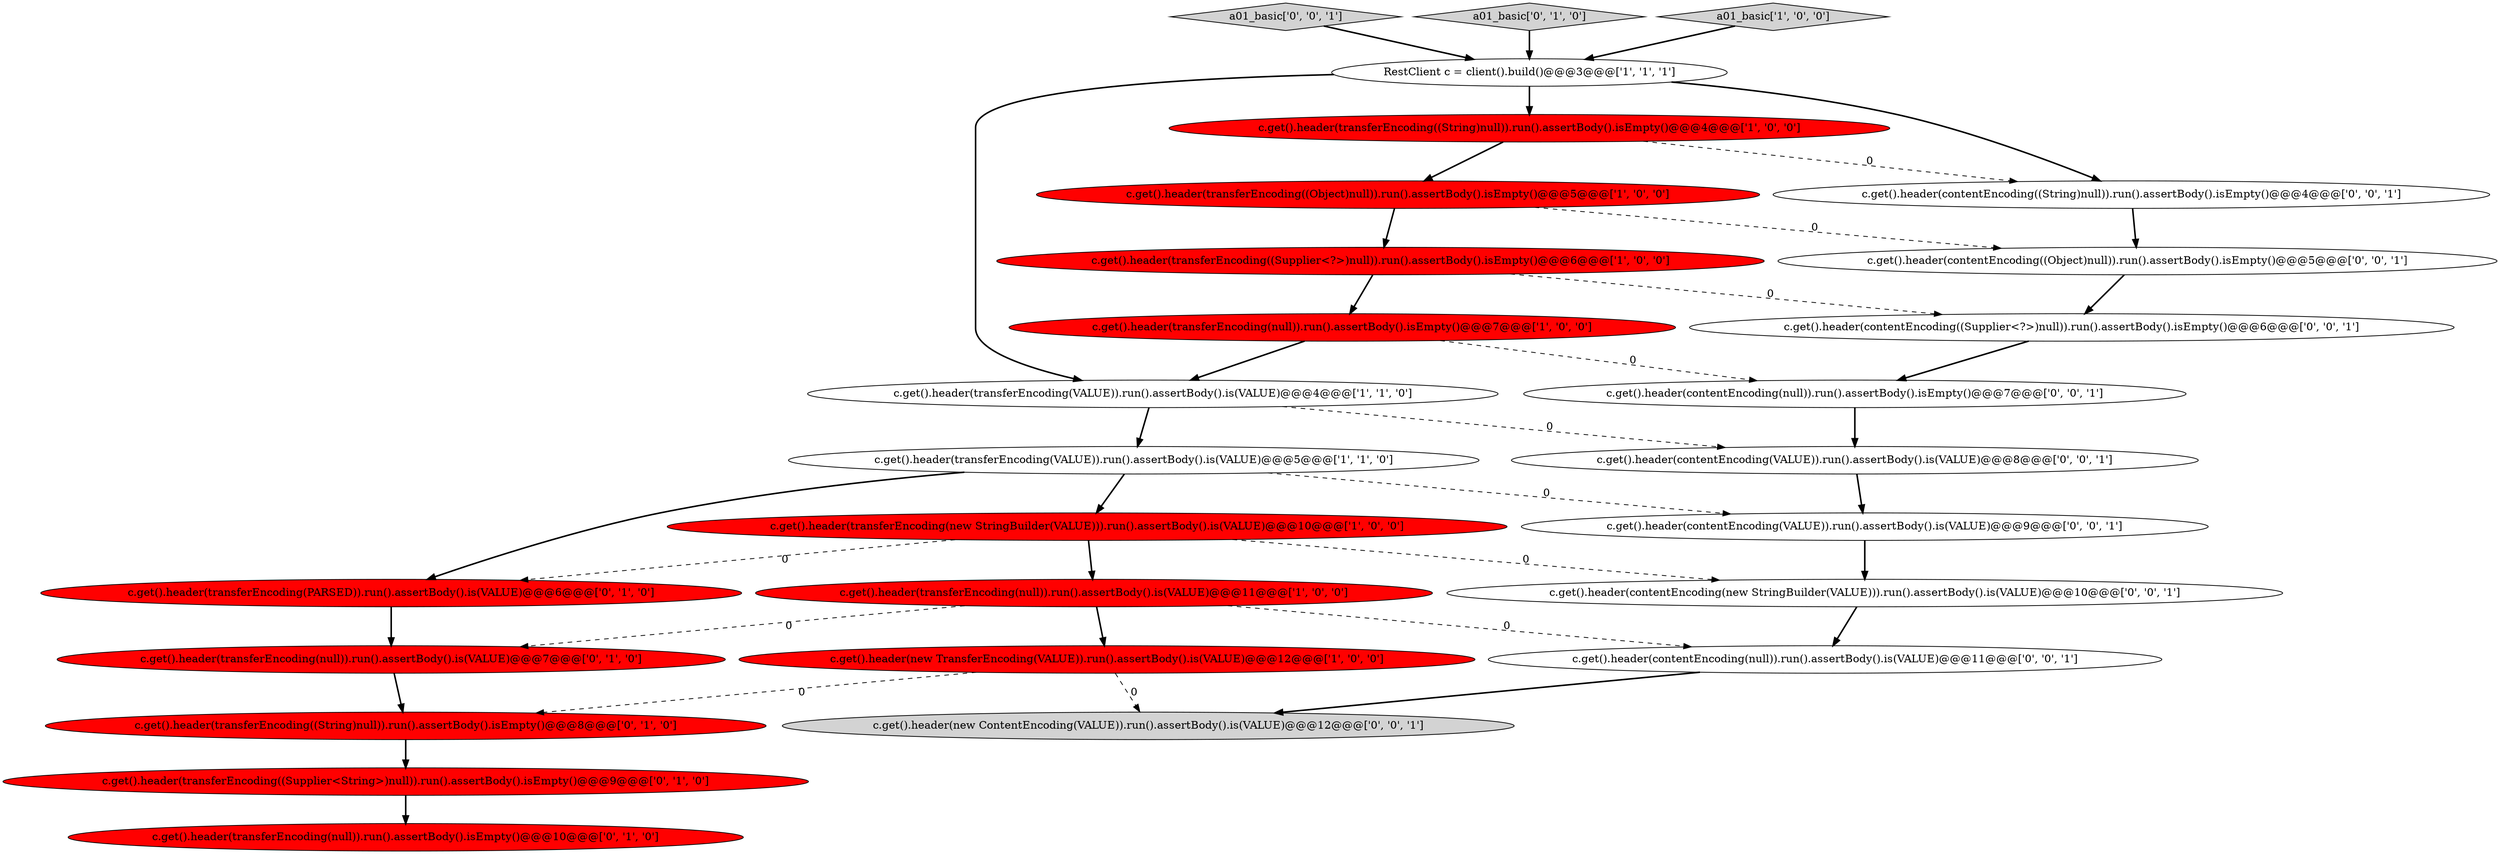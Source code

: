 digraph {
15 [style = filled, label = "c.get().header(transferEncoding(PARSED)).run().assertBody().is(VALUE)@@@6@@@['0', '1', '0']", fillcolor = red, shape = ellipse image = "AAA1AAABBB2BBB"];
11 [style = filled, label = "c.get().header(transferEncoding((String)null)).run().assertBody().isEmpty()@@@8@@@['0', '1', '0']", fillcolor = red, shape = ellipse image = "AAA1AAABBB2BBB"];
0 [style = filled, label = "c.get().header(transferEncoding(new StringBuilder(VALUE))).run().assertBody().is(VALUE)@@@10@@@['1', '0', '0']", fillcolor = red, shape = ellipse image = "AAA1AAABBB1BBB"];
2 [style = filled, label = "c.get().header(transferEncoding(VALUE)).run().assertBody().is(VALUE)@@@4@@@['1', '1', '0']", fillcolor = white, shape = ellipse image = "AAA0AAABBB1BBB"];
24 [style = filled, label = "c.get().header(contentEncoding((Supplier<?>)null)).run().assertBody().isEmpty()@@@6@@@['0', '0', '1']", fillcolor = white, shape = ellipse image = "AAA0AAABBB3BBB"];
22 [style = filled, label = "c.get().header(contentEncoding(null)).run().assertBody().isEmpty()@@@7@@@['0', '0', '1']", fillcolor = white, shape = ellipse image = "AAA0AAABBB3BBB"];
26 [style = filled, label = "c.get().header(contentEncoding((Object)null)).run().assertBody().isEmpty()@@@5@@@['0', '0', '1']", fillcolor = white, shape = ellipse image = "AAA0AAABBB3BBB"];
1 [style = filled, label = "c.get().header(transferEncoding((Object)null)).run().assertBody().isEmpty()@@@5@@@['1', '0', '0']", fillcolor = red, shape = ellipse image = "AAA1AAABBB1BBB"];
17 [style = filled, label = "c.get().header(contentEncoding(VALUE)).run().assertBody().is(VALUE)@@@8@@@['0', '0', '1']", fillcolor = white, shape = ellipse image = "AAA0AAABBB3BBB"];
21 [style = filled, label = "a01_basic['0', '0', '1']", fillcolor = lightgray, shape = diamond image = "AAA0AAABBB3BBB"];
23 [style = filled, label = "c.get().header(contentEncoding(new StringBuilder(VALUE))).run().assertBody().is(VALUE)@@@10@@@['0', '0', '1']", fillcolor = white, shape = ellipse image = "AAA0AAABBB3BBB"];
14 [style = filled, label = "c.get().header(transferEncoding((Supplier<String>)null)).run().assertBody().isEmpty()@@@9@@@['0', '1', '0']", fillcolor = red, shape = ellipse image = "AAA1AAABBB2BBB"];
12 [style = filled, label = "a01_basic['0', '1', '0']", fillcolor = lightgray, shape = diamond image = "AAA0AAABBB2BBB"];
25 [style = filled, label = "c.get().header(contentEncoding(null)).run().assertBody().is(VALUE)@@@11@@@['0', '0', '1']", fillcolor = white, shape = ellipse image = "AAA0AAABBB3BBB"];
8 [style = filled, label = "c.get().header(transferEncoding(null)).run().assertBody().isEmpty()@@@7@@@['1', '0', '0']", fillcolor = red, shape = ellipse image = "AAA1AAABBB1BBB"];
4 [style = filled, label = "c.get().header(transferEncoding(VALUE)).run().assertBody().is(VALUE)@@@5@@@['1', '1', '0']", fillcolor = white, shape = ellipse image = "AAA0AAABBB1BBB"];
6 [style = filled, label = "c.get().header(transferEncoding(null)).run().assertBody().is(VALUE)@@@11@@@['1', '0', '0']", fillcolor = red, shape = ellipse image = "AAA1AAABBB1BBB"];
5 [style = filled, label = "c.get().header(transferEncoding((String)null)).run().assertBody().isEmpty()@@@4@@@['1', '0', '0']", fillcolor = red, shape = ellipse image = "AAA1AAABBB1BBB"];
3 [style = filled, label = "c.get().header(transferEncoding((Supplier<?>)null)).run().assertBody().isEmpty()@@@6@@@['1', '0', '0']", fillcolor = red, shape = ellipse image = "AAA1AAABBB1BBB"];
19 [style = filled, label = "c.get().header(contentEncoding(VALUE)).run().assertBody().is(VALUE)@@@9@@@['0', '0', '1']", fillcolor = white, shape = ellipse image = "AAA0AAABBB3BBB"];
9 [style = filled, label = "a01_basic['1', '0', '0']", fillcolor = lightgray, shape = diamond image = "AAA0AAABBB1BBB"];
18 [style = filled, label = "c.get().header(new ContentEncoding(VALUE)).run().assertBody().is(VALUE)@@@12@@@['0', '0', '1']", fillcolor = lightgray, shape = ellipse image = "AAA0AAABBB3BBB"];
16 [style = filled, label = "c.get().header(transferEncoding(null)).run().assertBody().isEmpty()@@@10@@@['0', '1', '0']", fillcolor = red, shape = ellipse image = "AAA1AAABBB2BBB"];
7 [style = filled, label = "c.get().header(new TransferEncoding(VALUE)).run().assertBody().is(VALUE)@@@12@@@['1', '0', '0']", fillcolor = red, shape = ellipse image = "AAA1AAABBB1BBB"];
20 [style = filled, label = "c.get().header(contentEncoding((String)null)).run().assertBody().isEmpty()@@@4@@@['0', '0', '1']", fillcolor = white, shape = ellipse image = "AAA0AAABBB3BBB"];
10 [style = filled, label = "RestClient c = client().build()@@@3@@@['1', '1', '1']", fillcolor = white, shape = ellipse image = "AAA0AAABBB1BBB"];
13 [style = filled, label = "c.get().header(transferEncoding(null)).run().assertBody().is(VALUE)@@@7@@@['0', '1', '0']", fillcolor = red, shape = ellipse image = "AAA1AAABBB2BBB"];
14->16 [style = bold, label=""];
21->10 [style = bold, label=""];
23->25 [style = bold, label=""];
15->13 [style = bold, label=""];
10->20 [style = bold, label=""];
7->18 [style = dashed, label="0"];
11->14 [style = bold, label=""];
0->6 [style = bold, label=""];
1->26 [style = dashed, label="0"];
20->26 [style = bold, label=""];
0->23 [style = dashed, label="0"];
3->24 [style = dashed, label="0"];
4->15 [style = bold, label=""];
25->18 [style = bold, label=""];
1->3 [style = bold, label=""];
7->11 [style = dashed, label="0"];
0->15 [style = dashed, label="0"];
9->10 [style = bold, label=""];
26->24 [style = bold, label=""];
24->22 [style = bold, label=""];
2->4 [style = bold, label=""];
13->11 [style = bold, label=""];
2->17 [style = dashed, label="0"];
17->19 [style = bold, label=""];
4->0 [style = bold, label=""];
5->20 [style = dashed, label="0"];
8->22 [style = dashed, label="0"];
5->1 [style = bold, label=""];
12->10 [style = bold, label=""];
10->5 [style = bold, label=""];
6->13 [style = dashed, label="0"];
6->25 [style = dashed, label="0"];
8->2 [style = bold, label=""];
3->8 [style = bold, label=""];
19->23 [style = bold, label=""];
22->17 [style = bold, label=""];
4->19 [style = dashed, label="0"];
10->2 [style = bold, label=""];
6->7 [style = bold, label=""];
}
